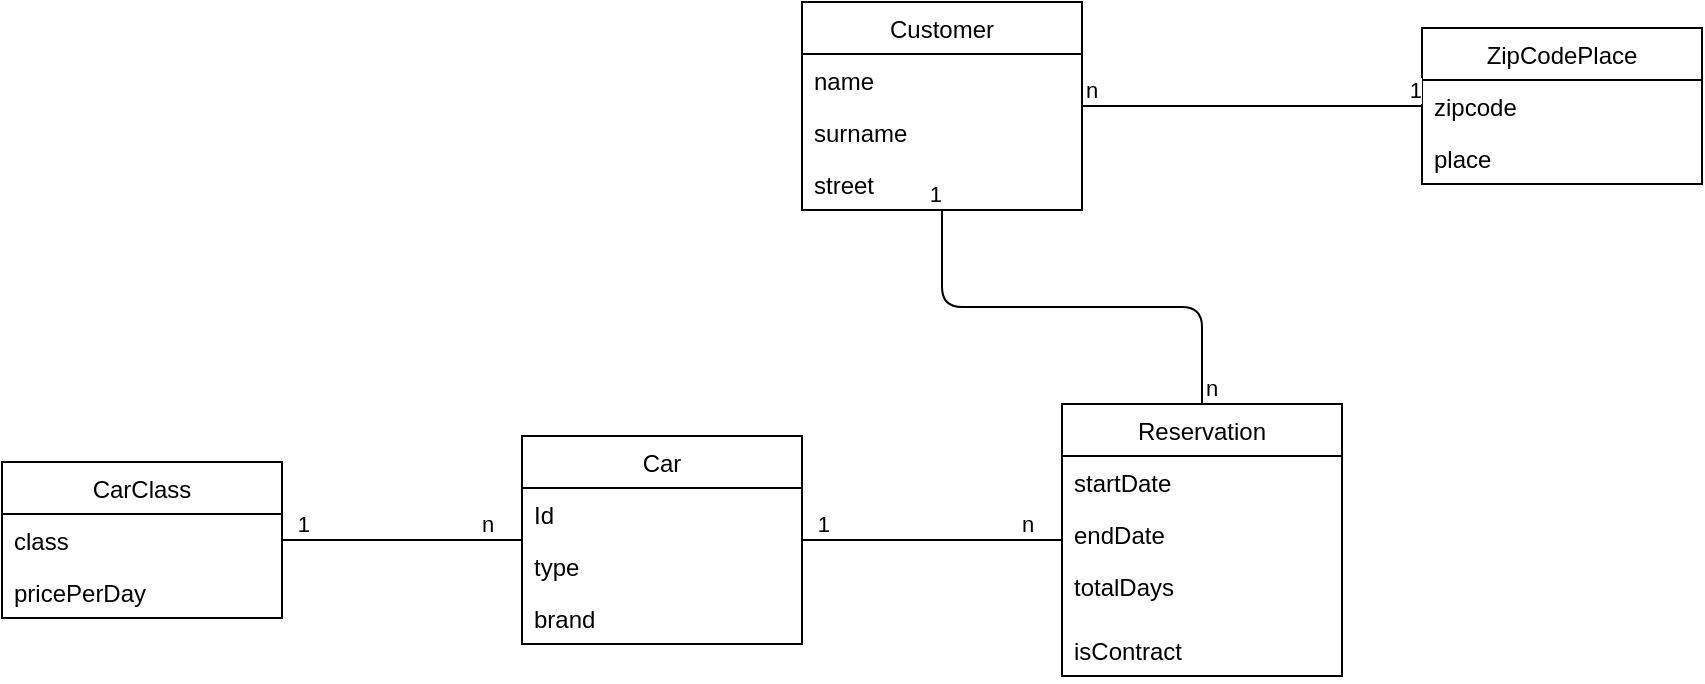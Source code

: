 <mxfile version="13.9.9" type="device"><diagram name="Page-1" id="9f46799a-70d6-7492-0946-bef42562c5a5"><mxGraphModel dx="3622" dy="822" grid="1" gridSize="10" guides="1" tooltips="1" connect="1" arrows="1" fold="1" page="1" pageScale="1" pageWidth="1100" pageHeight="850" background="#ffffff" math="0" shadow="0"><root><mxCell id="0"/><mxCell id="1" parent="0"/><mxCell id="D538ByATEm-3GxVhmzA6-10" value="CarClass" style="swimlane;fontStyle=0;childLayout=stackLayout;horizontal=1;startSize=26;fillColor=none;horizontalStack=0;resizeParent=1;resizeParentMax=0;resizeLast=0;collapsible=1;marginBottom=0;" vertex="1" parent="1"><mxGeometry x="-2090" y="300" width="140" height="78" as="geometry"/></mxCell><mxCell id="D538ByATEm-3GxVhmzA6-11" value="class" style="text;strokeColor=none;fillColor=none;align=left;verticalAlign=top;spacingLeft=4;spacingRight=4;overflow=hidden;rotatable=0;points=[[0,0.5],[1,0.5]];portConstraint=eastwest;" vertex="1" parent="D538ByATEm-3GxVhmzA6-10"><mxGeometry y="26" width="140" height="26" as="geometry"/></mxCell><mxCell id="D538ByATEm-3GxVhmzA6-12" value="pricePerDay" style="text;strokeColor=none;fillColor=none;align=left;verticalAlign=top;spacingLeft=4;spacingRight=4;overflow=hidden;rotatable=0;points=[[0,0.5],[1,0.5]];portConstraint=eastwest;" vertex="1" parent="D538ByATEm-3GxVhmzA6-10"><mxGeometry y="52" width="140" height="26" as="geometry"/></mxCell><mxCell id="D538ByATEm-3GxVhmzA6-14" value="Car" style="swimlane;fontStyle=0;childLayout=stackLayout;horizontal=1;startSize=26;fillColor=none;horizontalStack=0;resizeParent=1;resizeParentMax=0;resizeLast=0;collapsible=1;marginBottom=0;" vertex="1" parent="1"><mxGeometry x="-1830" y="287" width="140" height="104" as="geometry"/></mxCell><mxCell id="D538ByATEm-3GxVhmzA6-15" value="Id" style="text;strokeColor=none;fillColor=none;align=left;verticalAlign=top;spacingLeft=4;spacingRight=4;overflow=hidden;rotatable=0;points=[[0,0.5],[1,0.5]];portConstraint=eastwest;" vertex="1" parent="D538ByATEm-3GxVhmzA6-14"><mxGeometry y="26" width="140" height="26" as="geometry"/></mxCell><mxCell id="D538ByATEm-3GxVhmzA6-16" value="type" style="text;strokeColor=none;fillColor=none;align=left;verticalAlign=top;spacingLeft=4;spacingRight=4;overflow=hidden;rotatable=0;points=[[0,0.5],[1,0.5]];portConstraint=eastwest;" vertex="1" parent="D538ByATEm-3GxVhmzA6-14"><mxGeometry y="52" width="140" height="26" as="geometry"/></mxCell><mxCell id="D538ByATEm-3GxVhmzA6-17" value="brand" style="text;strokeColor=none;fillColor=none;align=left;verticalAlign=top;spacingLeft=4;spacingRight=4;overflow=hidden;rotatable=0;points=[[0,0.5],[1,0.5]];portConstraint=eastwest;" vertex="1" parent="D538ByATEm-3GxVhmzA6-14"><mxGeometry y="78" width="140" height="26" as="geometry"/></mxCell><mxCell id="D538ByATEm-3GxVhmzA6-18" value="Reservation" style="swimlane;fontStyle=0;childLayout=stackLayout;horizontal=1;startSize=26;fillColor=none;horizontalStack=0;resizeParent=1;resizeParentMax=0;resizeLast=0;collapsible=1;marginBottom=0;" vertex="1" parent="1"><mxGeometry x="-1560" y="271" width="140" height="136" as="geometry"/></mxCell><mxCell id="D538ByATEm-3GxVhmzA6-19" value="startDate" style="text;strokeColor=none;fillColor=none;align=left;verticalAlign=top;spacingLeft=4;spacingRight=4;overflow=hidden;rotatable=0;points=[[0,0.5],[1,0.5]];portConstraint=eastwest;" vertex="1" parent="D538ByATEm-3GxVhmzA6-18"><mxGeometry y="26" width="140" height="26" as="geometry"/></mxCell><mxCell id="D538ByATEm-3GxVhmzA6-20" value="endDate" style="text;strokeColor=none;fillColor=none;align=left;verticalAlign=top;spacingLeft=4;spacingRight=4;overflow=hidden;rotatable=0;points=[[0,0.5],[1,0.5]];portConstraint=eastwest;" vertex="1" parent="D538ByATEm-3GxVhmzA6-18"><mxGeometry y="52" width="140" height="26" as="geometry"/></mxCell><mxCell id="D538ByATEm-3GxVhmzA6-21" value="totalDays" style="text;strokeColor=none;fillColor=none;align=left;verticalAlign=top;spacingLeft=4;spacingRight=4;overflow=hidden;rotatable=0;points=[[0,0.5],[1,0.5]];portConstraint=eastwest;" vertex="1" parent="D538ByATEm-3GxVhmzA6-18"><mxGeometry y="78" width="140" height="32" as="geometry"/></mxCell><mxCell id="D538ByATEm-3GxVhmzA6-23" value="isContract" style="text;strokeColor=none;fillColor=none;align=left;verticalAlign=top;spacingLeft=4;spacingRight=4;overflow=hidden;rotatable=0;points=[[0,0.5],[1,0.5]];portConstraint=eastwest;" vertex="1" parent="D538ByATEm-3GxVhmzA6-18"><mxGeometry y="110" width="140" height="26" as="geometry"/></mxCell><mxCell id="D538ByATEm-3GxVhmzA6-24" value="Customer" style="swimlane;fontStyle=0;childLayout=stackLayout;horizontal=1;startSize=26;fillColor=none;horizontalStack=0;resizeParent=1;resizeParentMax=0;resizeLast=0;collapsible=1;marginBottom=0;" vertex="1" parent="1"><mxGeometry x="-1690" y="70" width="140" height="104" as="geometry"/></mxCell><mxCell id="D538ByATEm-3GxVhmzA6-25" value="name" style="text;strokeColor=none;fillColor=none;align=left;verticalAlign=top;spacingLeft=4;spacingRight=4;overflow=hidden;rotatable=0;points=[[0,0.5],[1,0.5]];portConstraint=eastwest;" vertex="1" parent="D538ByATEm-3GxVhmzA6-24"><mxGeometry y="26" width="140" height="26" as="geometry"/></mxCell><mxCell id="D538ByATEm-3GxVhmzA6-26" value="surname" style="text;strokeColor=none;fillColor=none;align=left;verticalAlign=top;spacingLeft=4;spacingRight=4;overflow=hidden;rotatable=0;points=[[0,0.5],[1,0.5]];portConstraint=eastwest;" vertex="1" parent="D538ByATEm-3GxVhmzA6-24"><mxGeometry y="52" width="140" height="26" as="geometry"/></mxCell><mxCell id="D538ByATEm-3GxVhmzA6-27" value="street" style="text;strokeColor=none;fillColor=none;align=left;verticalAlign=top;spacingLeft=4;spacingRight=4;overflow=hidden;rotatable=0;points=[[0,0.5],[1,0.5]];portConstraint=eastwest;" vertex="1" parent="D538ByATEm-3GxVhmzA6-24"><mxGeometry y="78" width="140" height="26" as="geometry"/></mxCell><mxCell id="D538ByATEm-3GxVhmzA6-28" value="ZipCodePlace" style="swimlane;fontStyle=0;childLayout=stackLayout;horizontal=1;startSize=26;fillColor=none;horizontalStack=0;resizeParent=1;resizeParentMax=0;resizeLast=0;collapsible=1;marginBottom=0;" vertex="1" parent="1"><mxGeometry x="-1380" y="83" width="140" height="78" as="geometry"/></mxCell><mxCell id="D538ByATEm-3GxVhmzA6-29" value="zipcode" style="text;strokeColor=none;fillColor=none;align=left;verticalAlign=top;spacingLeft=4;spacingRight=4;overflow=hidden;rotatable=0;points=[[0,0.5],[1,0.5]];portConstraint=eastwest;" vertex="1" parent="D538ByATEm-3GxVhmzA6-28"><mxGeometry y="26" width="140" height="26" as="geometry"/></mxCell><mxCell id="D538ByATEm-3GxVhmzA6-30" value="place" style="text;strokeColor=none;fillColor=none;align=left;verticalAlign=top;spacingLeft=4;spacingRight=4;overflow=hidden;rotatable=0;points=[[0,0.5],[1,0.5]];portConstraint=eastwest;" vertex="1" parent="D538ByATEm-3GxVhmzA6-28"><mxGeometry y="52" width="140" height="26" as="geometry"/></mxCell><mxCell id="D538ByATEm-3GxVhmzA6-39" value="" style="endArrow=none;html=1;edgeStyle=orthogonalEdgeStyle;" edge="1" parent="1" source="D538ByATEm-3GxVhmzA6-24" target="D538ByATEm-3GxVhmzA6-28"><mxGeometry relative="1" as="geometry"><mxPoint x="-1540" y="410" as="sourcePoint"/><mxPoint x="-1380" y="410" as="targetPoint"/></mxGeometry></mxCell><mxCell id="D538ByATEm-3GxVhmzA6-40" value="n" style="edgeLabel;resizable=0;html=1;align=left;verticalAlign=bottom;" connectable="0" vertex="1" parent="D538ByATEm-3GxVhmzA6-39"><mxGeometry x="-1" relative="1" as="geometry"/></mxCell><mxCell id="D538ByATEm-3GxVhmzA6-41" value="1" style="edgeLabel;resizable=0;html=1;align=right;verticalAlign=bottom;" connectable="0" vertex="1" parent="D538ByATEm-3GxVhmzA6-39"><mxGeometry x="1" relative="1" as="geometry"/></mxCell><mxCell id="D538ByATEm-3GxVhmzA6-42" value="" style="endArrow=none;html=1;edgeStyle=orthogonalEdgeStyle;" edge="1" parent="1" source="D538ByATEm-3GxVhmzA6-18" target="D538ByATEm-3GxVhmzA6-24"><mxGeometry relative="1" as="geometry"><mxPoint x="-1780" y="470" as="sourcePoint"/><mxPoint x="-1610" y="470" as="targetPoint"/></mxGeometry></mxCell><mxCell id="D538ByATEm-3GxVhmzA6-43" value="n" style="edgeLabel;resizable=0;html=1;align=left;verticalAlign=bottom;" connectable="0" vertex="1" parent="D538ByATEm-3GxVhmzA6-42"><mxGeometry x="-1" relative="1" as="geometry"/></mxCell><mxCell id="D538ByATEm-3GxVhmzA6-44" value="1" style="edgeLabel;resizable=0;html=1;align=right;verticalAlign=bottom;" connectable="0" vertex="1" parent="D538ByATEm-3GxVhmzA6-42"><mxGeometry x="1" relative="1" as="geometry"/></mxCell><mxCell id="D538ByATEm-3GxVhmzA6-48" value="" style="endArrow=none;html=1;edgeStyle=orthogonalEdgeStyle;" edge="1" parent="1" source="D538ByATEm-3GxVhmzA6-14" target="D538ByATEm-3GxVhmzA6-10"><mxGeometry relative="1" as="geometry"><mxPoint x="-1770" y="510" as="sourcePoint"/><mxPoint x="-1900" y="404" as="targetPoint"/></mxGeometry></mxCell><mxCell id="D538ByATEm-3GxVhmzA6-49" value="n" style="edgeLabel;resizable=0;html=1;align=left;verticalAlign=bottom;" connectable="0" vertex="1" parent="D538ByATEm-3GxVhmzA6-48"><mxGeometry x="-1" relative="1" as="geometry"><mxPoint x="-22" as="offset"/></mxGeometry></mxCell><mxCell id="D538ByATEm-3GxVhmzA6-50" value="1" style="edgeLabel;resizable=0;html=1;align=right;verticalAlign=bottom;" connectable="0" vertex="1" parent="D538ByATEm-3GxVhmzA6-48"><mxGeometry x="1" relative="1" as="geometry"><mxPoint x="14" as="offset"/></mxGeometry></mxCell><mxCell id="D538ByATEm-3GxVhmzA6-51" value="" style="endArrow=none;html=1;edgeStyle=orthogonalEdgeStyle;" edge="1" parent="1" source="D538ByATEm-3GxVhmzA6-18" target="D538ByATEm-3GxVhmzA6-14"><mxGeometry relative="1" as="geometry"><mxPoint x="-1560" y="338.5" as="sourcePoint"/><mxPoint x="-1680" y="338.5" as="targetPoint"/></mxGeometry></mxCell><mxCell id="D538ByATEm-3GxVhmzA6-52" value="n" style="edgeLabel;resizable=0;html=1;align=left;verticalAlign=bottom;" connectable="0" vertex="1" parent="D538ByATEm-3GxVhmzA6-51"><mxGeometry x="-1" relative="1" as="geometry"><mxPoint x="-22" as="offset"/></mxGeometry></mxCell><mxCell id="D538ByATEm-3GxVhmzA6-53" value="1" style="edgeLabel;resizable=0;html=1;align=right;verticalAlign=bottom;" connectable="0" vertex="1" parent="D538ByATEm-3GxVhmzA6-51"><mxGeometry x="1" relative="1" as="geometry"><mxPoint x="14" as="offset"/></mxGeometry></mxCell></root></mxGraphModel></diagram></mxfile>